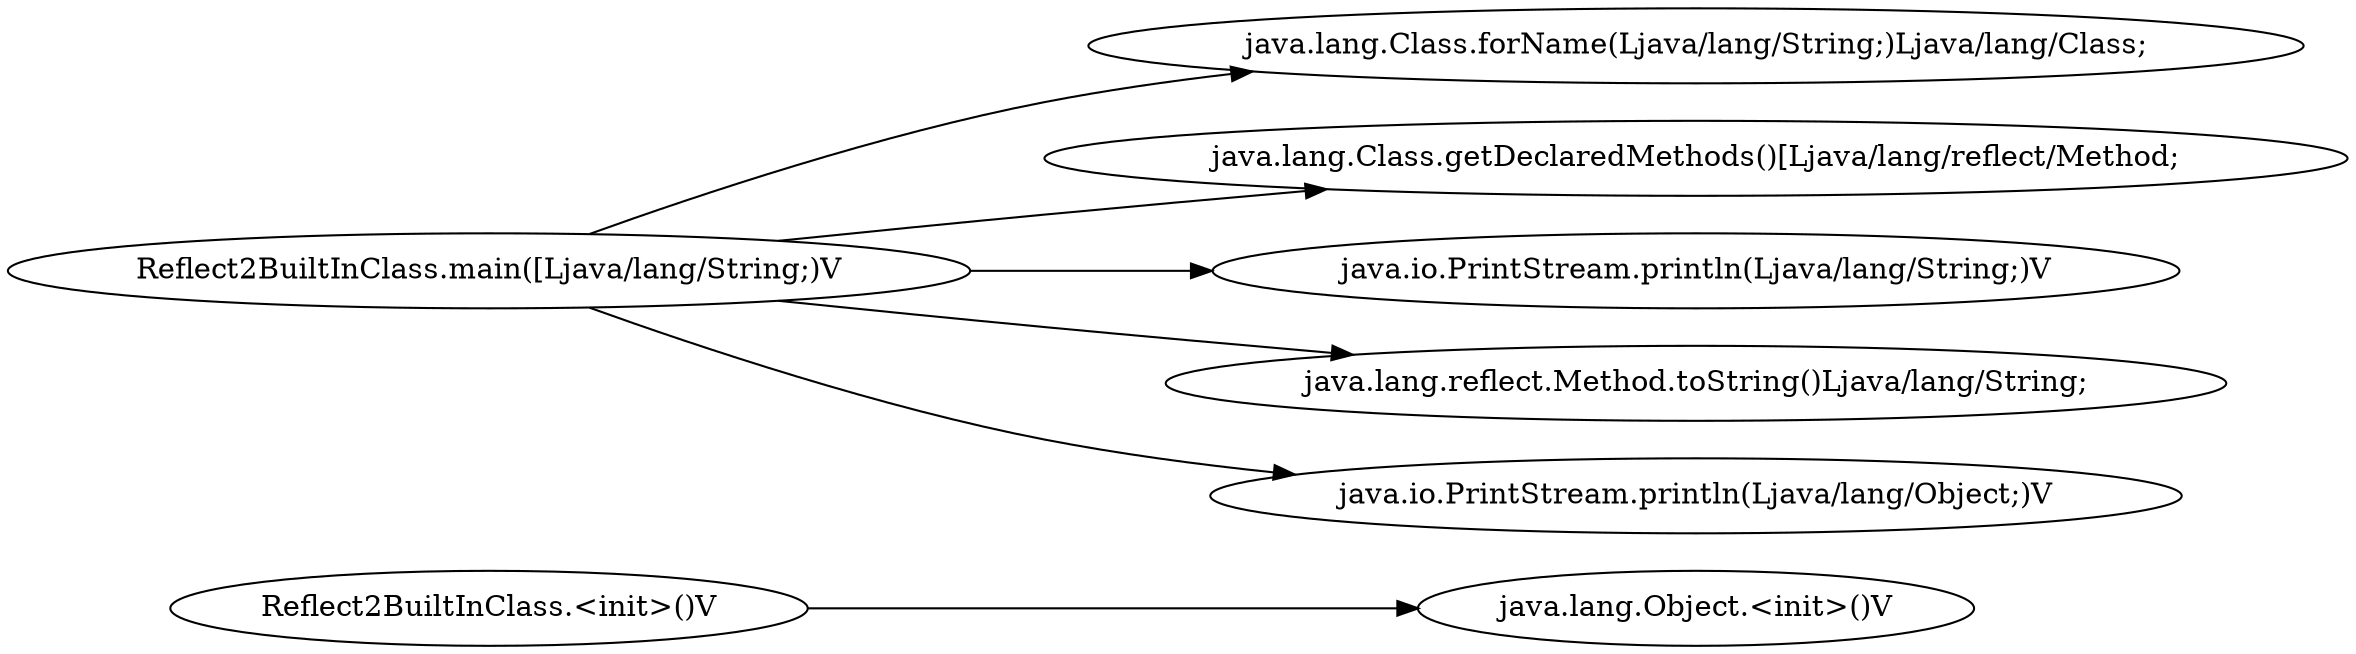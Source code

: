 digraph graphname {
rankdir="LR";
117 [label="Reflect2BuiltInClass.<init>()V"]
118 [label="java.lang.Object.<init>()V"]
120 [label="Reflect2BuiltInClass.main([Ljava/lang/String;)V"]
133 [label="java.lang.Class.forName(Ljava/lang/String;)Ljava/lang/Class;"]
139 [label="java.lang.Class.getDeclaredMethods()[Ljava/lang/reflect/Method;"]
141 [label="java.io.PrintStream.println(Ljava/lang/String;)V"]
145 [label="java.lang.reflect.Method.toString()Ljava/lang/String;"]
153 [label="java.io.PrintStream.println(Ljava/lang/Object;)V"]
117 -> 118
120 -> 133
120 -> 139
120 -> 141
120 -> 145
120 -> 153
}

